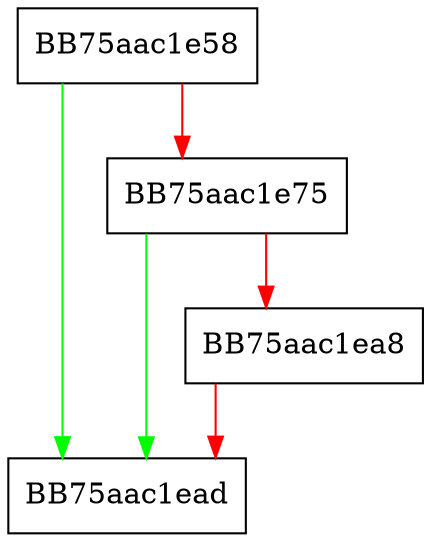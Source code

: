 digraph getWord {
  node [shape="box"];
  graph [splines=ortho];
  BB75aac1e58 -> BB75aac1ead [color="green"];
  BB75aac1e58 -> BB75aac1e75 [color="red"];
  BB75aac1e75 -> BB75aac1ead [color="green"];
  BB75aac1e75 -> BB75aac1ea8 [color="red"];
  BB75aac1ea8 -> BB75aac1ead [color="red"];
}